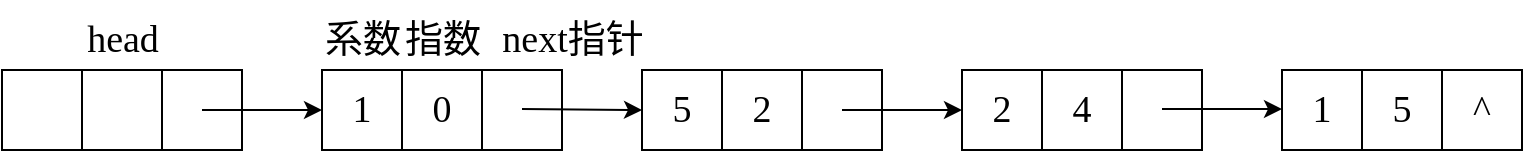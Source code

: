 <mxfile>
    <diagram id="wmm3K5qQJFw4_OiSACPp" name="第 1 页">
        <mxGraphModel dx="547" dy="356" grid="1" gridSize="10" guides="1" tooltips="1" connect="1" arrows="1" fold="1" page="1" pageScale="1" pageWidth="827" pageHeight="1169" math="1" shadow="0">
            <root>
                <mxCell id="0"/>
                <mxCell id="1" parent="0"/>
                <mxCell id="2" value="" style="rounded=0;whiteSpace=wrap;html=1;fontSize=19;fontFamily=Times New Roman;" parent="1" vertex="1">
                    <mxGeometry x="40" y="200" width="40" height="40" as="geometry"/>
                </mxCell>
                <mxCell id="3" value="" style="rounded=0;whiteSpace=wrap;html=1;fontSize=19;fontFamily=Times New Roman;" parent="1" vertex="1">
                    <mxGeometry x="80" y="200" width="40" height="40" as="geometry"/>
                </mxCell>
                <mxCell id="4" value="" style="rounded=0;whiteSpace=wrap;html=1;fontSize=19;fontFamily=Times New Roman;" parent="1" vertex="1">
                    <mxGeometry x="120" y="200" width="40" height="40" as="geometry"/>
                </mxCell>
                <mxCell id="5" value="1" style="rounded=0;whiteSpace=wrap;html=1;fontSize=19;fontFamily=Times New Roman;" parent="1" vertex="1">
                    <mxGeometry x="200" y="200" width="40" height="40" as="geometry"/>
                </mxCell>
                <mxCell id="6" value="0" style="rounded=0;whiteSpace=wrap;html=1;fontSize=19;fontFamily=Times New Roman;" parent="1" vertex="1">
                    <mxGeometry x="240" y="200" width="40" height="40" as="geometry"/>
                </mxCell>
                <mxCell id="7" value="" style="rounded=0;whiteSpace=wrap;html=1;fontSize=19;fontFamily=Times New Roman;" parent="1" vertex="1">
                    <mxGeometry x="280" y="200" width="40" height="40" as="geometry"/>
                </mxCell>
                <mxCell id="10" value="" style="rounded=0;whiteSpace=wrap;html=1;fontSize=19;fontFamily=Times New Roman;" parent="1" vertex="1">
                    <mxGeometry x="440" y="200" width="40" height="40" as="geometry"/>
                </mxCell>
                <mxCell id="13" value="" style="rounded=0;whiteSpace=wrap;html=1;fontSize=19;fontFamily=Times New Roman;" parent="1" vertex="1">
                    <mxGeometry x="600" y="200" width="40" height="40" as="geometry"/>
                </mxCell>
                <mxCell id="16" value="^" style="rounded=0;whiteSpace=wrap;html=1;fontSize=19;fontFamily=Times New Roman;" parent="1" vertex="1">
                    <mxGeometry x="760" y="200" width="40" height="40" as="geometry"/>
                </mxCell>
                <mxCell id="17" value="5" style="rounded=0;whiteSpace=wrap;html=1;fontSize=19;fontFamily=Times New Roman;" parent="1" vertex="1">
                    <mxGeometry x="360" y="200" width="40" height="40" as="geometry"/>
                </mxCell>
                <mxCell id="18" value="2" style="rounded=0;whiteSpace=wrap;html=1;fontSize=19;fontFamily=Times New Roman;" parent="1" vertex="1">
                    <mxGeometry x="400" y="200" width="40" height="40" as="geometry"/>
                </mxCell>
                <mxCell id="19" value="2" style="rounded=0;whiteSpace=wrap;html=1;fontSize=19;fontFamily=Times New Roman;" parent="1" vertex="1">
                    <mxGeometry x="520" y="200" width="40" height="40" as="geometry"/>
                </mxCell>
                <mxCell id="20" value="4" style="rounded=0;whiteSpace=wrap;html=1;fontSize=19;fontFamily=Times New Roman;" parent="1" vertex="1">
                    <mxGeometry x="560" y="200" width="40" height="40" as="geometry"/>
                </mxCell>
                <mxCell id="21" value="1" style="rounded=0;whiteSpace=wrap;html=1;fontSize=19;fontFamily=Times New Roman;" parent="1" vertex="1">
                    <mxGeometry x="680" y="200" width="40" height="40" as="geometry"/>
                </mxCell>
                <mxCell id="22" value="5" style="rounded=0;whiteSpace=wrap;html=1;fontSize=19;fontFamily=Times New Roman;" parent="1" vertex="1">
                    <mxGeometry x="720" y="200" width="40" height="40" as="geometry"/>
                </mxCell>
                <mxCell id="23" value="" style="endArrow=classic;html=1;fontSize=19;entryX=0;entryY=0.5;entryDx=0;entryDy=0;fontFamily=Times New Roman;" parent="1" target="5" edge="1">
                    <mxGeometry width="50" height="50" relative="1" as="geometry">
                        <mxPoint x="140" y="220" as="sourcePoint"/>
                        <mxPoint x="440" y="210" as="targetPoint"/>
                    </mxGeometry>
                </mxCell>
                <mxCell id="24" value="" style="endArrow=classic;html=1;fontSize=19;entryX=0;entryY=0.5;entryDx=0;entryDy=0;fontFamily=Times New Roman;" parent="1" target="17" edge="1">
                    <mxGeometry width="50" height="50" relative="1" as="geometry">
                        <mxPoint x="300" y="219.5" as="sourcePoint"/>
                        <mxPoint x="340" y="240" as="targetPoint"/>
                    </mxGeometry>
                </mxCell>
                <mxCell id="25" value="" style="endArrow=classic;html=1;fontSize=19;entryX=0;entryY=0.5;entryDx=0;entryDy=0;fontFamily=Times New Roman;" parent="1" target="19" edge="1">
                    <mxGeometry width="50" height="50" relative="1" as="geometry">
                        <mxPoint x="460" y="220" as="sourcePoint"/>
                        <mxPoint x="510" y="190" as="targetPoint"/>
                    </mxGeometry>
                </mxCell>
                <mxCell id="26" value="" style="endArrow=classic;html=1;fontSize=19;entryX=0;entryY=0.5;entryDx=0;entryDy=0;fontFamily=Times New Roman;" parent="1" edge="1">
                    <mxGeometry width="50" height="50" relative="1" as="geometry">
                        <mxPoint x="620" y="219.5" as="sourcePoint"/>
                        <mxPoint x="680" y="219.5" as="targetPoint"/>
                    </mxGeometry>
                </mxCell>
                <mxCell id="27" value="head" style="text;html=1;align=center;verticalAlign=middle;resizable=0;points=[];autosize=1;strokeColor=none;fillColor=none;fontSize=19;fontFamily=Times New Roman;" parent="1" vertex="1">
                    <mxGeometry x="70" y="165" width="60" height="40" as="geometry"/>
                </mxCell>
                <mxCell id="28" value="系数" style="text;html=1;align=center;verticalAlign=middle;resizable=0;points=[];autosize=1;strokeColor=none;fillColor=none;fontSize=19;fontFamily=SimSun;" parent="1" vertex="1">
                    <mxGeometry x="190" y="165" width="60" height="40" as="geometry"/>
                </mxCell>
                <mxCell id="29" value="指数" style="text;html=1;align=center;verticalAlign=middle;resizable=0;points=[];autosize=1;strokeColor=none;fillColor=none;fontSize=19;fontFamily=SimSun;" parent="1" vertex="1">
                    <mxGeometry x="230" y="165" width="60" height="40" as="geometry"/>
                </mxCell>
                <mxCell id="30" value="next&lt;font face=&quot;SimSun&quot;&gt;指针&lt;/font&gt;" style="text;html=1;align=center;verticalAlign=middle;resizable=0;points=[];autosize=1;strokeColor=none;fillColor=none;fontSize=19;fontFamily=Times New Roman;" parent="1" vertex="1">
                    <mxGeometry x="280" y="165" width="90" height="40" as="geometry"/>
                </mxCell>
            </root>
        </mxGraphModel>
    </diagram>
</mxfile>